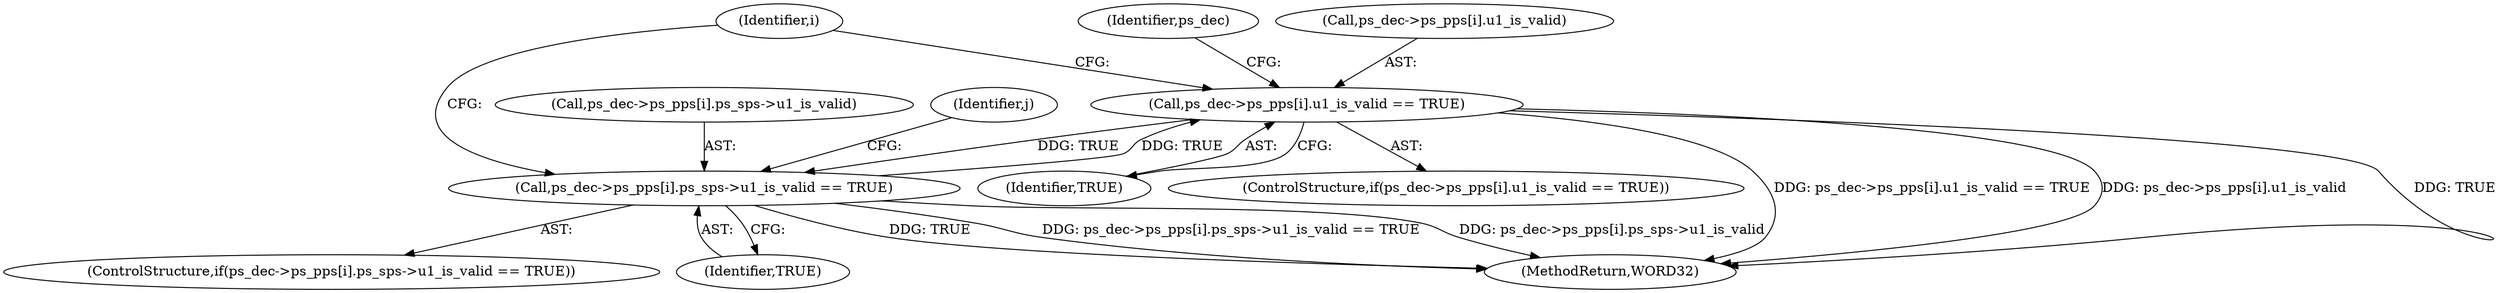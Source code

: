digraph "0_Android_494561291a503840f385fbcd11d9bc5f4dc502b8_0@array" {
"1000304" [label="(Call,ps_dec->ps_pps[i].u1_is_valid == TRUE)"];
"1000315" [label="(Call,ps_dec->ps_pps[i].ps_sps->u1_is_valid == TRUE)"];
"1000304" [label="(Call,ps_dec->ps_pps[i].u1_is_valid == TRUE)"];
"1000312" [label="(Identifier,TRUE)"];
"1000328" [label="(Identifier,j)"];
"1000301" [label="(Identifier,i)"];
"1000320" [label="(Identifier,ps_dec)"];
"1000305" [label="(Call,ps_dec->ps_pps[i].u1_is_valid)"];
"1001427" [label="(MethodReturn,WORD32)"];
"1000315" [label="(Call,ps_dec->ps_pps[i].ps_sps->u1_is_valid == TRUE)"];
"1000314" [label="(ControlStructure,if(ps_dec->ps_pps[i].ps_sps->u1_is_valid == TRUE))"];
"1000303" [label="(ControlStructure,if(ps_dec->ps_pps[i].u1_is_valid == TRUE))"];
"1000304" [label="(Call,ps_dec->ps_pps[i].u1_is_valid == TRUE)"];
"1000316" [label="(Call,ps_dec->ps_pps[i].ps_sps->u1_is_valid)"];
"1000325" [label="(Identifier,TRUE)"];
"1000304" -> "1000303"  [label="AST: "];
"1000304" -> "1000312"  [label="CFG: "];
"1000305" -> "1000304"  [label="AST: "];
"1000312" -> "1000304"  [label="AST: "];
"1000320" -> "1000304"  [label="CFG: "];
"1000301" -> "1000304"  [label="CFG: "];
"1000304" -> "1001427"  [label="DDG: TRUE"];
"1000304" -> "1001427"  [label="DDG: ps_dec->ps_pps[i].u1_is_valid == TRUE"];
"1000304" -> "1001427"  [label="DDG: ps_dec->ps_pps[i].u1_is_valid"];
"1000315" -> "1000304"  [label="DDG: TRUE"];
"1000304" -> "1000315"  [label="DDG: TRUE"];
"1000315" -> "1000314"  [label="AST: "];
"1000315" -> "1000325"  [label="CFG: "];
"1000316" -> "1000315"  [label="AST: "];
"1000325" -> "1000315"  [label="AST: "];
"1000328" -> "1000315"  [label="CFG: "];
"1000301" -> "1000315"  [label="CFG: "];
"1000315" -> "1001427"  [label="DDG: ps_dec->ps_pps[i].ps_sps->u1_is_valid == TRUE"];
"1000315" -> "1001427"  [label="DDG: ps_dec->ps_pps[i].ps_sps->u1_is_valid"];
"1000315" -> "1001427"  [label="DDG: TRUE"];
}
